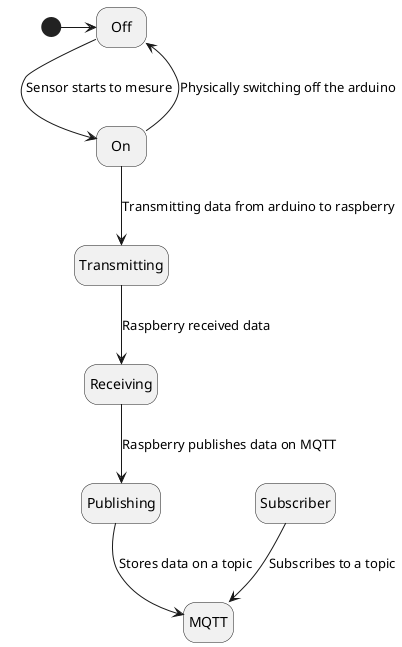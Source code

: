 @startuml Data-flow

hide empty description

[*] -> Off

Off --> On: Sensor starts to mesure

On --> Transmitting: Transmitting data from arduino to raspberry

Transmitting --> Receiving: Raspberry received data

Receiving --> Publishing: Raspberry publishes data on MQTT

Publishing --> MQTT: Stores data on a topic

Subscriber --> MQTT: Subscribes to a topic

On --> Off: Physically switching off the arduino

@enduml